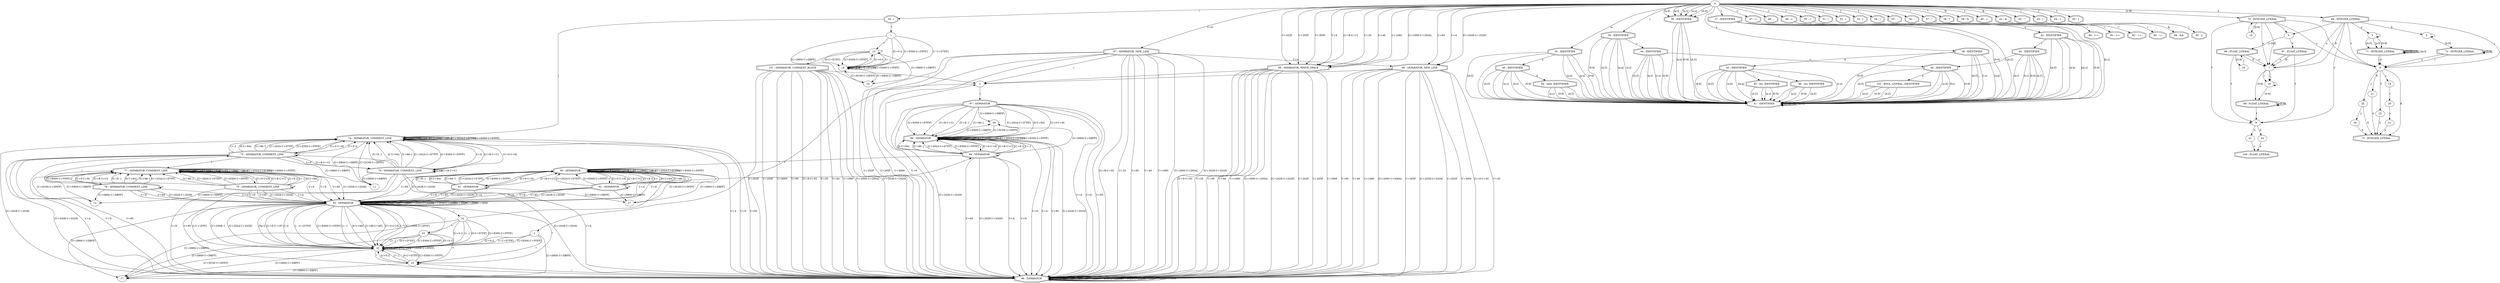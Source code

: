 digraph DFA {
    state0 [label="0"];
    state1 [label="1"];
    state2 [label="2"];
    state3 [label="3"];
    state4 [label="4"];
    state5 [label="5"];
    state6 [label="6"];
    state7 [label="7"];
    state8 [label="8"];
    state9 [label="9"];
    state10 [label="10"];
    state11 [label="11"];
    state12 [label="12"];
    state13 [label="13"];
    state14 [label="14"];
    state15 [label="15"];
    state16 [label="16"];
    state17 [label="17"];
    state18 [label="18"];
    state19 [label="19"];
    state20 [label="20"];
    state21 [label="21"];
    state22 [label="22"];
    state23 [label="23"];
    state24 [label="24"];
    state25 [label="25"];
    state26 [label="26"];
    state27 [label="27"];
    state28 [label="28"];
    state29 [label="29"];
    state30 [label="30"];
    state31 [label="31"];
    state32 [label="32"];
    state33 [label="33"];
    state34 [label="34 : /",shape=doubleoctagon];
    state35 [label="35 : IDENTIFIER",shape=doubleoctagon];
    state36 [label="36 : IDENTIFIER",shape=doubleoctagon];
    state37 [label="37 : IDENTIFIER",shape=doubleoctagon];
    state38 [label="38 : IDENTIFIER",shape=doubleoctagon];
    state39 [label="39 : IDENTIFIER",shape=doubleoctagon];
    state40 [label="40 : IDENTIFIER",shape=doubleoctagon];
    state41 [label="41 : IDENTIFIER",shape=doubleoctagon];
    state42 [label="42 : IDENTIFIER",shape=doubleoctagon];
    state43 [label="43 : IDENTIFIER",shape=doubleoctagon];
    state44 [label="44 : IDENTIFIER",shape=doubleoctagon];
    state45 [label="45 : IDENTIFIER",shape=doubleoctagon];
    state46 [label="46 : IDENTIFIER",shape=doubleoctagon];
    state47 [label="47 : \<",shape=doubleoctagon];
    state48 [label="48 : ,",shape=doubleoctagon];
    state49 [label="49 : \>",shape=doubleoctagon];
    state50 [label="50 : =",shape=doubleoctagon];
    state51 [label="51 : (",shape=doubleoctagon];
    state52 [label="52 : )",shape=doubleoctagon];
    state53 [label="53 : [",shape=doubleoctagon];
    state54 [label="54 : ]",shape=doubleoctagon];
    state55 [label="55 : .",shape=doubleoctagon];
    state56 [label="56 : -",shape=doubleoctagon];
    state57 [label="57 : !",shape=doubleoctagon];
    state58 [label="58 : *",shape=doubleoctagon];
    state59 [label="59 : %",shape=doubleoctagon];
    state60 [label="60 : +",shape=doubleoctagon];
    state61 [label="61 : &",shape=doubleoctagon];
    state62 [label="62 : ^",shape=doubleoctagon];
    state63 [label="63 : \|",shape=doubleoctagon];
    state64 [label="64 : \{",shape=doubleoctagon];
    state65 [label="65 : \}",shape=doubleoctagon];
    state66 [label="66 : SEPARATOR, NEW_LINE",shape=doubleoctagon];
    state67 [label="67 : SEPARATOR, NEW_LINE",shape=doubleoctagon];
    state68 [label="68 : SEPARATOR, WHITE_SPACE",shape=doubleoctagon];
    state69 [label="69 : INTEGER_LITERAL",shape=doubleoctagon];
    state70 [label="70 : INTEGER_LITERAL",shape=doubleoctagon];
    state71 [label="71 : INTEGER_LITERAL",shape=doubleoctagon];
    state72 [label="72 : INTEGER_LITERAL",shape=doubleoctagon];
    state73 [label="73 : INTEGER_LITERAL",shape=doubleoctagon];
    state74 [label="74 : SEPARATOR, COMMENT_LINE",shape=doubleoctagon];
    state75 [label="75 : SEPARATOR, COMMENT_LINE",shape=doubleoctagon];
    state76 [label="76 : SEPARATOR, COMMENT_LINE",shape=doubleoctagon];
    state77 [label="77 : SEPARATOR, COMMENT_LINE",shape=doubleoctagon];
    state78 [label="78 : SEPARATOR, COMMENT_LINE",shape=doubleoctagon];
    state79 [label="79 : SEPARATOR, COMMENT_LINE",shape=doubleoctagon];
    state80 [label="80 : \<=",shape=doubleoctagon];
    state81 [label="81 : \>=",shape=doubleoctagon];
    state82 [label="82 : ==",shape=doubleoctagon];
    state83 [label="83 : !=",shape=doubleoctagon];
    state84 [label="84 : &&",shape=doubleoctagon];
    state85 [label="85 : \|\|",shape=doubleoctagon];
    state86 [label="86 : SEPARATOR",shape=doubleoctagon];
    state87 [label="87 : SEPARATOR",shape=doubleoctagon];
    state88 [label="88 : SEPARATOR",shape=doubleoctagon];
    state89 [label="89 : SEPARATOR",shape=doubleoctagon];
    state90 [label="90 : SEPARATOR",shape=doubleoctagon];
    state91 [label="91 : SEPARATOR",shape=doubleoctagon];
    state92 [label="92 : SEPARATOR",shape=doubleoctagon];
    state93 [label="93 : SEPARATOR",shape=doubleoctagon];
    state94 [label="94 : mod, IDENTIFIER",shape=doubleoctagon];
    state95 [label="95 : shl, IDENTIFIER",shape=doubleoctagon];
    state96 [label="96 : shr, IDENTIFIER",shape=doubleoctagon];
    state97 [label="97 : FLOAT_LITERAL",shape=doubleoctagon];
    state98 [label="98 : FLOAT_LITERAL",shape=doubleoctagon];
    state99 [label="99 : FLOAT_LITERAL",shape=doubleoctagon];
    state100 [label="100 : FLOAT_LITERAL",shape=doubleoctagon];
    state101 [label="101 : SEPARATOR, COMMENT_BLOCK",shape=doubleoctagon];
    state102 [label="102 : BOOL_LITERAL, IDENTIFIER",shape=doubleoctagon];
    state0 -> state34 [label="/"];
    state0 -> state35 [label="m"];
    state0 -> state36 [label="[A-Z]"];
    state0 -> state36 [label="_"];
    state0 -> state36 [label="[a-e]"];
    state0 -> state36 [label="[g-l]"];
    state0 -> state36 [label="[n-r]"];
    state0 -> state36 [label="[u-z]"];
    state0 -> state37 [label="f"];
    state0 -> state38 [label="s"];
    state0 -> state39 [label="t"];
    state0 -> state47 [label="\<"];
    state0 -> state48 [label=","];
    state0 -> state49 [label="\>"];
    state0 -> state50 [label="="];
    state0 -> state51 [label="("];
    state0 -> state52 [label=")"];
    state0 -> state53 [label="["];
    state0 -> state54 [label="]"];
    state0 -> state55 [label="."];
    state0 -> state56 [label="-"];
    state0 -> state57 [label="!"];
    state0 -> state58 [label="*"];
    state0 -> state59 [label="%"];
    state0 -> state60 [label="+"];
    state0 -> state61 [label="&"];
    state0 -> state62 [label="^"];
    state0 -> state63 [label="\|"];
    state0 -> state64 [label="\{"];
    state0 -> state65 [label="\}"];
    state0 -> state66 [label="U+A"];
    state0 -> state66 [label="U+85"];
    state0 -> state66 [label="[U+2028-U+2029]"];
    state0 -> state68 [label="U+9"];
    state0 -> state68 [label="[U+B-U+C]"];
    state0 -> state68 [label="U+20"];
    state0 -> state68 [label="U+A0"];
    state0 -> state68 [label="U+1680"];
    state0 -> state68 [label="[U+2000-U+200A]"];
    state0 -> state68 [label="U+202F"];
    state0 -> state68 [label="U+205F"];
    state0 -> state68 [label="U+3000"];
    state0 -> state69 [label="0"];
    state0 -> state70 [label="[1-9]"];
    state0 -> state67 [label="U+D"];
    state1 -> state13 [label="*"];
    state1 -> state14 [label="[U+0-)]"];
    state1 -> state14 [label="[+-U+D7FF]"];
    state1 -> state14 [label="[U+E000-U+FFFF]"];
    state1 -> state16 [label="[U+D800-U+DBFF]"];
    state2 -> state25 [label="*"];
    state2 -> state15 [label="[U+0-)]"];
    state2 -> state15 [label="[+-U+D7FF]"];
    state2 -> state15 [label="[U+E000-U+FFFF]"];
    state2 -> state17 [label="[U+D800-U+DBFF]"];
    state3 -> state2 [label="*"];
    state3 -> state87 [label="/"];
    state4 -> state71 [label="[0-9]"];
    state4 -> state71 [label="[A-F]"];
    state4 -> state71 [label="[a-f]"];
    state4 -> state4 [label="_"];
    state5 -> state72 [label="[0-9]"];
    state5 -> state5 [label="_"];
    state6 -> state97 [label="0"];
    state6 -> state98 [label="[1-9]"];
    state7 -> state18 [label="+"];
    state7 -> state18 [label="-"];
    state7 -> state18 [label="_"];
    state7 -> state99 [label="[0-9]"];
    state8 -> state19 [label="s"];
    state8 -> state20 [label="1"];
    state8 -> state21 [label="6"];
    state8 -> state22 [label="3"];
    state8 -> state73 [label="8"];
    state9 -> state23 [label="3"];
    state9 -> state24 [label="6"];
    state10 -> state70 [label="_"];
    state11 -> state74 [label="[U+DC00-U+DFFF]"];
    state12 -> state77 [label="[U+DC00-U+DFFF]"];
    state13 -> state13 [label="*"];
    state13 -> state14 [label="[U+0-)]"];
    state13 -> state14 [label="[+-.]"];
    state13 -> state14 [label="[0-U+D7FF]"];
    state13 -> state14 [label="[U+E000-U+FFFF]"];
    state13 -> state16 [label="[U+D800-U+DBFF]"];
    state13 -> state101 [label="/"];
    state14 -> state13 [label="*"];
    state14 -> state14 [label="[U+0-)]"];
    state14 -> state14 [label="[+-U+D7FF]"];
    state14 -> state14 [label="[U+E000-U+FFFF]"];
    state14 -> state16 [label="[U+D800-U+DBFF]"];
    state15 -> state25 [label="*"];
    state15 -> state15 [label="[U+0-)]"];
    state15 -> state15 [label="[+-U+D7FF]"];
    state15 -> state15 [label="[U+E000-U+FFFF]"];
    state15 -> state17 [label="[U+D800-U+DBFF]"];
    state16 -> state14 [label="[U+DC00-U+DFFF]"];
    state17 -> state15 [label="[U+DC00-U+DFFF]"];
    state18 -> state99 [label="[0-9]"];
    state18 -> state18 [label="_"];
    state19 -> state29 [label="i"];
    state20 -> state30 [label="2"];
    state20 -> state73 [label="6"];
    state21 -> state73 [label="4"];
    state22 -> state73 [label="2"];
    state23 -> state100 [label="2"];
    state24 -> state100 [label="4"];
    state25 -> state25 [label="*"];
    state25 -> state15 [label="[U+0-)]"];
    state25 -> state15 [label="[+-.]"];
    state25 -> state15 [label="[0-U+D7FF]"];
    state25 -> state15 [label="[U+E000-U+FFFF]"];
    state25 -> state17 [label="[U+D800-U+DBFF]"];
    state25 -> state86 [label="/"];
    state26 -> state88 [label="[U+DC00-U+DFFF]"];
    state27 -> state90 [label="[U+DC00-U+DFFF]"];
    state28 -> state98 [label="_"];
    state29 -> state31 [label="z"];
    state30 -> state73 [label="8"];
    state31 -> state73 [label="e"];
    state32 -> state33 [label="*"];
    state32 -> state15 [label="[U+0-)]"];
    state32 -> state15 [label="[+-.]"];
    state32 -> state15 [label="[0-U+D7FF]"];
    state32 -> state15 [label="[U+E000-U+FFFF]"];
    state32 -> state17 [label="[U+D800-U+DBFF]"];
    state32 -> state90 [label="/"];
    state33 -> state25 [label="*"];
    state33 -> state15 [label="[U+0-)]"];
    state33 -> state15 [label="[+-.]"];
    state33 -> state15 [label="[0-U+D7FF]"];
    state33 -> state15 [label="[U+E000-U+FFFF]"];
    state33 -> state17 [label="[U+D800-U+DBFF]"];
    state33 -> state93 [label="/"];
    state34 -> state74 [label="/"];
    state34 -> state1 [label="*"];
    state35 -> state40 [label="o"];
    state35 -> state41 [label="[0-9]"];
    state35 -> state41 [label="[A-Z]"];
    state35 -> state41 [label="_"];
    state35 -> state41 [label="[a-n]"];
    state35 -> state41 [label="[p-z]"];
    state36 -> state41 [label="[0-9]"];
    state36 -> state41 [label="[A-Z]"];
    state36 -> state41 [label="_"];
    state36 -> state41 [label="[a-z]"];
    state37 -> state42 [label="a"];
    state37 -> state41 [label="[0-9]"];
    state37 -> state41 [label="[A-Z]"];
    state37 -> state41 [label="_"];
    state37 -> state41 [label="[b-z]"];
    state38 -> state43 [label="h"];
    state38 -> state41 [label="[0-9]"];
    state38 -> state41 [label="[A-Z]"];
    state38 -> state41 [label="_"];
    state38 -> state41 [label="[a-g]"];
    state38 -> state41 [label="[i-z]"];
    state39 -> state44 [label="r"];
    state39 -> state41 [label="[0-9]"];
    state39 -> state41 [label="[A-Z]"];
    state39 -> state41 [label="_"];
    state39 -> state41 [label="[a-q]"];
    state39 -> state41 [label="[s-z]"];
    state40 -> state94 [label="d"];
    state40 -> state41 [label="[0-9]"];
    state40 -> state41 [label="[A-Z]"];
    state40 -> state41 [label="_"];
    state40 -> state41 [label="[a-c]"];
    state40 -> state41 [label="[e-z]"];
    state41 -> state41 [label="[0-9]"];
    state41 -> state41 [label="[A-Z]"];
    state41 -> state41 [label="_"];
    state41 -> state41 [label="[a-z]"];
    state42 -> state45 [label="l"];
    state42 -> state41 [label="[0-9]"];
    state42 -> state41 [label="[A-Z]"];
    state42 -> state41 [label="_"];
    state42 -> state41 [label="[a-k]"];
    state42 -> state41 [label="[m-z]"];
    state43 -> state95 [label="l"];
    state43 -> state96 [label="r"];
    state43 -> state41 [label="[0-9]"];
    state43 -> state41 [label="[A-Z]"];
    state43 -> state41 [label="_"];
    state43 -> state41 [label="[a-k]"];
    state43 -> state41 [label="[m-q]"];
    state43 -> state41 [label="[s-z]"];
    state44 -> state46 [label="u"];
    state44 -> state41 [label="[0-9]"];
    state44 -> state41 [label="[A-Z]"];
    state44 -> state41 [label="_"];
    state44 -> state41 [label="[a-t]"];
    state44 -> state41 [label="[v-z]"];
    state45 -> state46 [label="s"];
    state45 -> state41 [label="[0-9]"];
    state45 -> state41 [label="[A-Z]"];
    state45 -> state41 [label="_"];
    state45 -> state41 [label="[a-r]"];
    state45 -> state41 [label="[t-z]"];
    state46 -> state102 [label="e"];
    state46 -> state41 [label="[0-9]"];
    state46 -> state41 [label="[A-Z]"];
    state46 -> state41 [label="_"];
    state46 -> state41 [label="[a-d]"];
    state46 -> state41 [label="[f-z]"];
    state47 -> state80 [label="="];
    state49 -> state81 [label="="];
    state50 -> state82 [label="="];
    state57 -> state83 [label="="];
    state61 -> state84 [label="&"];
    state63 -> state85 [label="\|"];
    state66 -> state3 [label="/"];
    state66 -> state86 [label="[U+9-U+D]"];
    state66 -> state86 [label="U+20"];
    state66 -> state86 [label="U+85"];
    state66 -> state86 [label="U+A0"];
    state66 -> state86 [label="U+1680"];
    state66 -> state86 [label="[U+2000-U+200A]"];
    state66 -> state86 [label="[U+2028-U+2029]"];
    state66 -> state86 [label="U+202F"];
    state66 -> state86 [label="U+205F"];
    state66 -> state86 [label="U+3000"];
    state67 -> state66 [label="U+A"];
    state67 -> state3 [label="/"];
    state67 -> state86 [label="U+9"];
    state67 -> state86 [label="[U+B-U+D]"];
    state67 -> state86 [label="U+20"];
    state67 -> state86 [label="U+85"];
    state67 -> state86 [label="U+A0"];
    state67 -> state86 [label="U+1680"];
    state67 -> state86 [label="[U+2000-U+200A]"];
    state67 -> state86 [label="[U+2028-U+2029]"];
    state67 -> state86 [label="U+202F"];
    state67 -> state86 [label="U+205F"];
    state67 -> state86 [label="U+3000"];
    state68 -> state3 [label="/"];
    state68 -> state86 [label="[U+9-U+D]"];
    state68 -> state86 [label="U+20"];
    state68 -> state86 [label="U+85"];
    state68 -> state86 [label="U+A0"];
    state68 -> state86 [label="U+1680"];
    state68 -> state86 [label="[U+2000-U+200A]"];
    state68 -> state86 [label="[U+2028-U+2029]"];
    state68 -> state86 [label="U+202F"];
    state68 -> state86 [label="U+205F"];
    state68 -> state86 [label="U+3000"];
    state69 -> state4 [label="o"];
    state69 -> state5 [label="b"];
    state69 -> state6 [label="."];
    state69 -> state7 [label="E"];
    state69 -> state7 [label="e"];
    state69 -> state8 [label="i"];
    state69 -> state8 [label="u"];
    state69 -> state9 [label="f"];
    state70 -> state10 [label="[0-9]"];
    state70 -> state6 [label="."];
    state70 -> state7 [label="E"];
    state70 -> state7 [label="e"];
    state70 -> state8 [label="i"];
    state70 -> state8 [label="u"];
    state70 -> state9 [label="f"];
    state71 -> state71 [label="[0-9]"];
    state71 -> state71 [label="[A-F]"];
    state71 -> state71 [label="_"];
    state71 -> state71 [label="[a-f]"];
    state71 -> state8 [label="i"];
    state71 -> state8 [label="u"];
    state72 -> state72 [label="[0-9]"];
    state72 -> state72 [label="_"];
    state72 -> state8 [label="i"];
    state72 -> state8 [label="u"];
    state74 -> state74 [label="[U+0-U+8]"];
    state74 -> state74 [label="[U+E-.]"];
    state74 -> state74 [label="[0-U+84]"];
    state74 -> state74 [label="[U+86-‧]"];
    state74 -> state74 [label="[U+202A-U+D7FF]"];
    state74 -> state74 [label="[U+E000-U+FFFF]"];
    state74 -> state11 [label="[U+D800-U+DBFF]"];
    state74 -> state75 [label="/"];
    state74 -> state76 [label="U+9"];
    state74 -> state76 [label="[U+B-U+C]"];
    state74 -> state86 [label="U+A"];
    state74 -> state86 [label="U+D"];
    state74 -> state86 [label="U+85"];
    state74 -> state86 [label="[U+2028-U+2029]"];
    state75 -> state74 [label="[U+0-U+8]"];
    state75 -> state74 [label="[U+E-)]"];
    state75 -> state74 [label="[+-.]"];
    state75 -> state74 [label="[0-U+84]"];
    state75 -> state74 [label="[U+86-‧]"];
    state75 -> state74 [label="[U+202A-U+D7FF]"];
    state75 -> state74 [label="[U+E000-U+FFFF]"];
    state75 -> state11 [label="[U+D800-U+DBFF]"];
    state75 -> state75 [label="/"];
    state75 -> state76 [label="U+9"];
    state75 -> state76 [label="[U+B-U+C]"];
    state75 -> state77 [label="*"];
    state75 -> state86 [label="U+A"];
    state75 -> state86 [label="U+D"];
    state75 -> state86 [label="U+85"];
    state75 -> state86 [label="[U+2028-U+2029]"];
    state76 -> state74 [label="[U+0-U+8]"];
    state76 -> state74 [label="[U+E-.]"];
    state76 -> state74 [label="[0-U+84]"];
    state76 -> state74 [label="[U+86-‧]"];
    state76 -> state74 [label="[U+202A-U+D7FF]"];
    state76 -> state74 [label="[U+E000-U+FFFF]"];
    state76 -> state11 [label="[U+D800-U+DBFF]"];
    state76 -> state75 [label="/"];
    state76 -> state76 [label="U+9"];
    state76 -> state76 [label="[U+B-U+C]"];
    state76 -> state86 [label="U+A"];
    state76 -> state86 [label="U+D"];
    state76 -> state86 [label="U+85"];
    state76 -> state86 [label="[U+2028-U+2029]"];
    state77 -> state77 [label="[U+0-U+9]"];
    state77 -> state77 [label="[U+B-U+C]"];
    state77 -> state77 [label="[U+E-)]"];
    state77 -> state77 [label="[+-.]"];
    state77 -> state77 [label="[0-U+84]"];
    state77 -> state77 [label="[U+86-‧]"];
    state77 -> state77 [label="[U+202A-U+D7FF]"];
    state77 -> state77 [label="[U+E000-U+FFFF]"];
    state77 -> state12 [label="[U+D800-U+DBFF]"];
    state77 -> state78 [label="/"];
    state77 -> state79 [label="*"];
    state77 -> state93 [label="U+A"];
    state77 -> state93 [label="U+D"];
    state77 -> state93 [label="U+85"];
    state77 -> state93 [label="[U+2028-U+2029]"];
    state78 -> state77 [label="[U+0-U+9]"];
    state78 -> state77 [label="[U+B-U+C]"];
    state78 -> state77 [label="[U+E-.]"];
    state78 -> state77 [label="[0-U+84]"];
    state78 -> state77 [label="[U+86-‧]"];
    state78 -> state77 [label="[U+202A-U+D7FF]"];
    state78 -> state77 [label="[U+E000-U+FFFF]"];
    state78 -> state12 [label="[U+D800-U+DBFF]"];
    state78 -> state78 [label="/"];
    state78 -> state93 [label="U+A"];
    state78 -> state93 [label="U+D"];
    state78 -> state93 [label="U+85"];
    state78 -> state93 [label="[U+2028-U+2029]"];
    state79 -> state77 [label="[U+0-U+9]"];
    state79 -> state77 [label="[U+B-U+C]"];
    state79 -> state77 [label="[U+E-)]"];
    state79 -> state77 [label="[+-.]"];
    state79 -> state77 [label="[0-U+84]"];
    state79 -> state77 [label="[U+86-‧]"];
    state79 -> state77 [label="[U+202A-U+D7FF]"];
    state79 -> state77 [label="[U+E000-U+FFFF]"];
    state79 -> state12 [label="[U+D800-U+DBFF]"];
    state79 -> state75 [label="/"];
    state79 -> state79 [label="*"];
    state79 -> state93 [label="U+A"];
    state79 -> state93 [label="U+D"];
    state79 -> state93 [label="U+85"];
    state79 -> state93 [label="[U+2028-U+2029]"];
    state86 -> state3 [label="/"];
    state86 -> state86 [label="[U+9-U+D]"];
    state86 -> state86 [label="U+20"];
    state86 -> state86 [label="U+85"];
    state86 -> state86 [label="U+A0"];
    state86 -> state86 [label="U+1680"];
    state86 -> state86 [label="[U+2000-U+200A]"];
    state86 -> state86 [label="[U+2028-U+2029]"];
    state86 -> state86 [label="U+202F"];
    state86 -> state86 [label="U+205F"];
    state86 -> state86 [label="U+3000"];
    state87 -> state88 [label="[U+0-U+9]"];
    state87 -> state88 [label="[U+B-U+C]"];
    state87 -> state88 [label="[U+E-.]"];
    state87 -> state88 [label="[0-U+84]"];
    state87 -> state88 [label="[U+86-‧]"];
    state87 -> state88 [label="[U+202A-U+D7FF]"];
    state87 -> state88 [label="[U+E000-U+FFFF]"];
    state87 -> state26 [label="[U+D800-U+DBFF]"];
    state87 -> state89 [label="/"];
    state87 -> state86 [label="U+A"];
    state87 -> state86 [label="U+D"];
    state87 -> state86 [label="U+85"];
    state87 -> state86 [label="[U+2028-U+2029]"];
    state88 -> state88 [label="[U+0-U+9]"];
    state88 -> state88 [label="[U+B-U+C]"];
    state88 -> state88 [label="[U+E-.]"];
    state88 -> state88 [label="[0-U+84]"];
    state88 -> state88 [label="[U+86-‧]"];
    state88 -> state88 [label="[U+202A-U+D7FF]"];
    state88 -> state88 [label="[U+E000-U+FFFF]"];
    state88 -> state26 [label="[U+D800-U+DBFF]"];
    state88 -> state89 [label="/"];
    state88 -> state86 [label="U+A"];
    state88 -> state86 [label="U+D"];
    state88 -> state86 [label="U+85"];
    state88 -> state86 [label="[U+2028-U+2029]"];
    state89 -> state88 [label="[U+0-U+9]"];
    state89 -> state88 [label="[U+B-U+C]"];
    state89 -> state88 [label="[U+E-)]"];
    state89 -> state88 [label="[+-.]"];
    state89 -> state88 [label="[0-U+84]"];
    state89 -> state88 [label="[U+86-‧]"];
    state89 -> state88 [label="[U+202A-U+D7FF]"];
    state89 -> state88 [label="[U+E000-U+FFFF]"];
    state89 -> state26 [label="[U+D800-U+DBFF]"];
    state89 -> state89 [label="/"];
    state89 -> state90 [label="*"];
    state89 -> state86 [label="U+A"];
    state89 -> state86 [label="U+D"];
    state89 -> state86 [label="U+85"];
    state89 -> state86 [label="[U+2028-U+2029]"];
    state90 -> state90 [label="[U+0-U+9]"];
    state90 -> state90 [label="[U+B-U+C]"];
    state90 -> state90 [label="[U+E-)]"];
    state90 -> state90 [label="[+-.]"];
    state90 -> state90 [label="[0-U+84]"];
    state90 -> state90 [label="[U+86-‧]"];
    state90 -> state90 [label="[U+202A-U+D7FF]"];
    state90 -> state90 [label="[U+E000-U+FFFF]"];
    state90 -> state27 [label="[U+D800-U+DBFF]"];
    state90 -> state91 [label="/"];
    state90 -> state92 [label="*"];
    state90 -> state93 [label="U+A"];
    state90 -> state93 [label="U+D"];
    state90 -> state93 [label="U+85"];
    state90 -> state93 [label="[U+2028-U+2029]"];
    state91 -> state90 [label="[U+0-U+9]"];
    state91 -> state90 [label="[U+B-U+C]"];
    state91 -> state90 [label="[U+E-.]"];
    state91 -> state90 [label="[0-U+84]"];
    state91 -> state90 [label="[U+86-‧]"];
    state91 -> state90 [label="[U+202A-U+D7FF]"];
    state91 -> state90 [label="[U+E000-U+FFFF]"];
    state91 -> state27 [label="[U+D800-U+DBFF]"];
    state91 -> state91 [label="/"];
    state91 -> state93 [label="U+A"];
    state91 -> state93 [label="U+D"];
    state91 -> state93 [label="U+85"];
    state91 -> state93 [label="[U+2028-U+2029]"];
    state92 -> state90 [label="[U+0-U+9]"];
    state92 -> state90 [label="[U+B-U+C]"];
    state92 -> state90 [label="[U+E-)]"];
    state92 -> state90 [label="[+-.]"];
    state92 -> state90 [label="[0-U+84]"];
    state92 -> state90 [label="[U+86-‧]"];
    state92 -> state90 [label="[U+202A-U+D7FF]"];
    state92 -> state90 [label="[U+E000-U+FFFF]"];
    state92 -> state27 [label="[U+D800-U+DBFF]"];
    state92 -> state89 [label="/"];
    state92 -> state92 [label="*"];
    state92 -> state93 [label="U+A"];
    state92 -> state93 [label="U+D"];
    state92 -> state93 [label="U+85"];
    state92 -> state93 [label="[U+2028-U+2029]"];
    state93 -> state25 [label="*"];
    state93 -> state15 [label="[U+0-U+8]"];
    state93 -> state15 [label="[U+E-U+1F]"];
    state93 -> state15 [label="[!-)]"];
    state93 -> state15 [label="[+-.]"];
    state93 -> state15 [label="[0-U+84]"];
    state93 -> state15 [label="[U+86-U+9F]"];
    state93 -> state15 [label="[¡-ᙿ]"];
    state93 -> state15 [label="[ᚁ-U+1FFF]"];
    state93 -> state15 [label="[U+200B-‧]"];
    state93 -> state15 [label="[U+202A-U+202E]"];
    state93 -> state15 [label="[‰-⁞]"];
    state93 -> state15 [label="[U+2060-U+2FFF]"];
    state93 -> state15 [label="[、-U+D7FF]"];
    state93 -> state15 [label="[U+E000-U+FFFF]"];
    state93 -> state17 [label="[U+D800-U+DBFF]"];
    state93 -> state93 [label="[U+9-U+D]"];
    state93 -> state93 [label="U+20"];
    state93 -> state93 [label="U+85"];
    state93 -> state93 [label="U+A0"];
    state93 -> state93 [label="U+1680"];
    state93 -> state93 [label="[U+2000-U+200A]"];
    state93 -> state93 [label="[U+2028-U+2029]"];
    state93 -> state93 [label="U+202F"];
    state93 -> state93 [label="U+205F"];
    state93 -> state93 [label="U+3000"];
    state93 -> state32 [label="/"];
    state94 -> state41 [label="[0-9]"];
    state94 -> state41 [label="[A-Z]"];
    state94 -> state41 [label="_"];
    state94 -> state41 [label="[a-z]"];
    state95 -> state41 [label="[0-9]"];
    state95 -> state41 [label="[A-Z]"];
    state95 -> state41 [label="_"];
    state95 -> state41 [label="[a-z]"];
    state96 -> state41 [label="[0-9]"];
    state96 -> state41 [label="[A-Z]"];
    state96 -> state41 [label="_"];
    state96 -> state41 [label="[a-z]"];
    state97 -> state7 [label="E"];
    state97 -> state7 [label="e"];
    state97 -> state9 [label="f"];
    state98 -> state28 [label="[0-9]"];
    state98 -> state7 [label="E"];
    state98 -> state7 [label="e"];
    state98 -> state9 [label="f"];
    state99 -> state99 [label="[0-9]"];
    state99 -> state99 [label="_"];
    state99 -> state9 [label="f"];
    state101 -> state3 [label="/"];
    state101 -> state86 [label="[U+9-U+D]"];
    state101 -> state86 [label="U+20"];
    state101 -> state86 [label="U+85"];
    state101 -> state86 [label="U+A0"];
    state101 -> state86 [label="U+1680"];
    state101 -> state86 [label="[U+2000-U+200A]"];
    state101 -> state86 [label="[U+2028-U+2029]"];
    state101 -> state86 [label="U+202F"];
    state101 -> state86 [label="U+205F"];
    state101 -> state86 [label="U+3000"];
    state102 -> state41 [label="[0-9]"];
    state102 -> state41 [label="[A-Z]"];
    state102 -> state41 [label="_"];
    state102 -> state41 [label="[a-z]"];
}
